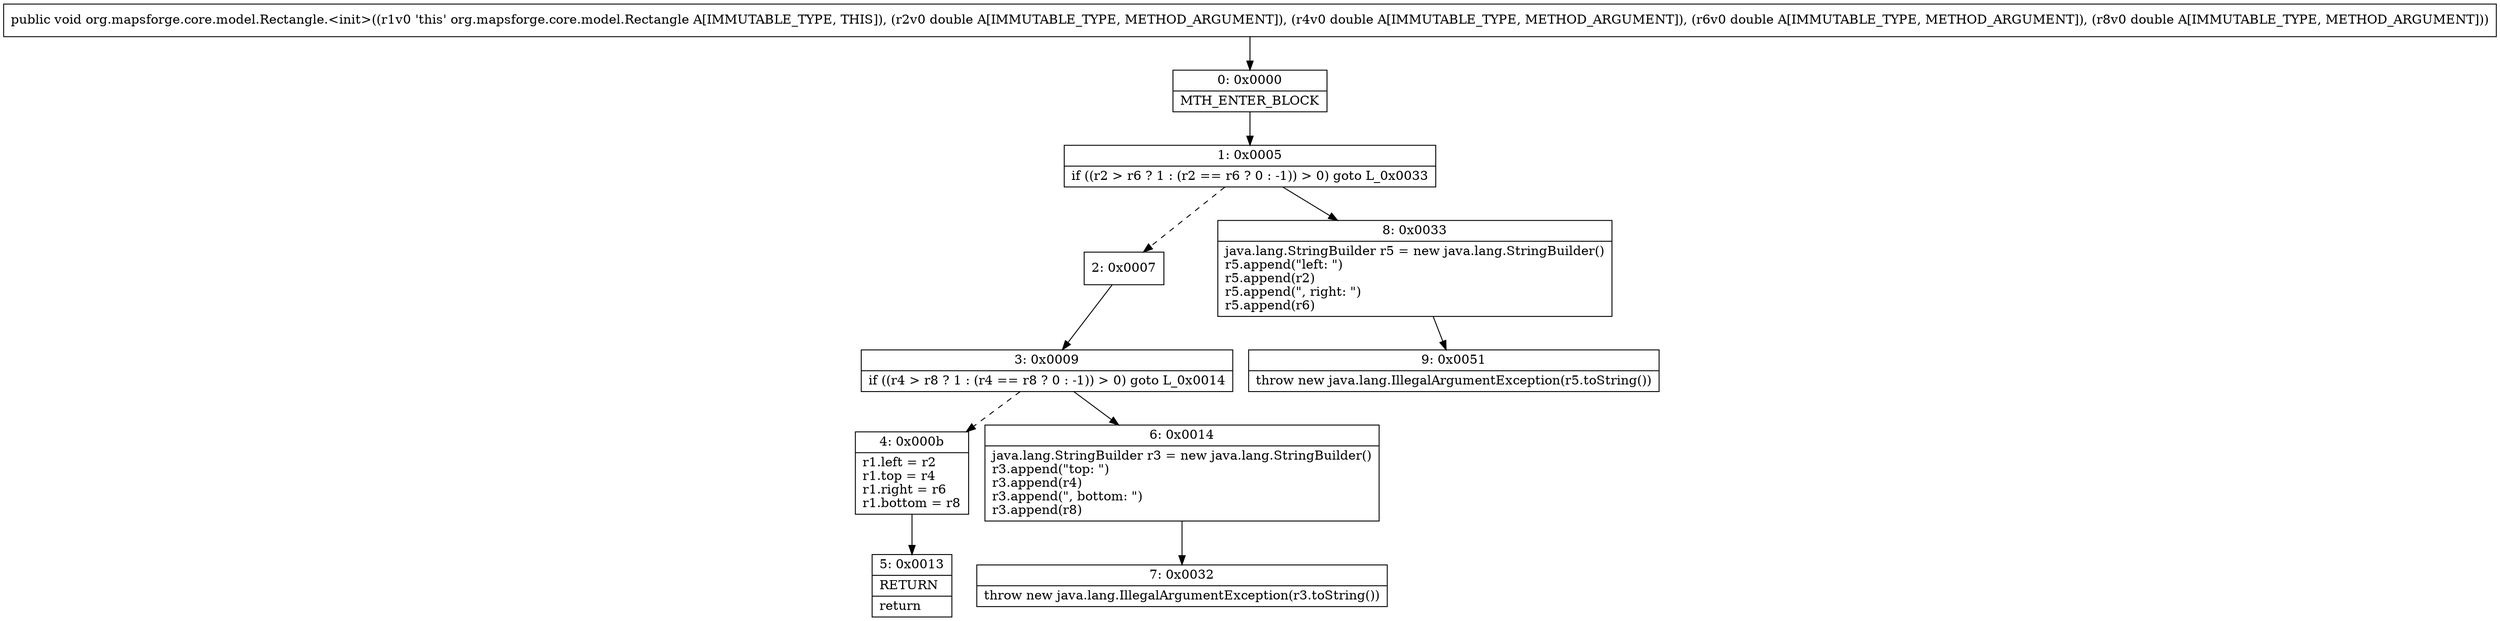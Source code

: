digraph "CFG fororg.mapsforge.core.model.Rectangle.\<init\>(DDDD)V" {
Node_0 [shape=record,label="{0\:\ 0x0000|MTH_ENTER_BLOCK\l}"];
Node_1 [shape=record,label="{1\:\ 0x0005|if ((r2 \> r6 ? 1 : (r2 == r6 ? 0 : \-1)) \> 0) goto L_0x0033\l}"];
Node_2 [shape=record,label="{2\:\ 0x0007}"];
Node_3 [shape=record,label="{3\:\ 0x0009|if ((r4 \> r8 ? 1 : (r4 == r8 ? 0 : \-1)) \> 0) goto L_0x0014\l}"];
Node_4 [shape=record,label="{4\:\ 0x000b|r1.left = r2\lr1.top = r4\lr1.right = r6\lr1.bottom = r8\l}"];
Node_5 [shape=record,label="{5\:\ 0x0013|RETURN\l|return\l}"];
Node_6 [shape=record,label="{6\:\ 0x0014|java.lang.StringBuilder r3 = new java.lang.StringBuilder()\lr3.append(\"top: \")\lr3.append(r4)\lr3.append(\", bottom: \")\lr3.append(r8)\l}"];
Node_7 [shape=record,label="{7\:\ 0x0032|throw new java.lang.IllegalArgumentException(r3.toString())\l}"];
Node_8 [shape=record,label="{8\:\ 0x0033|java.lang.StringBuilder r5 = new java.lang.StringBuilder()\lr5.append(\"left: \")\lr5.append(r2)\lr5.append(\", right: \")\lr5.append(r6)\l}"];
Node_9 [shape=record,label="{9\:\ 0x0051|throw new java.lang.IllegalArgumentException(r5.toString())\l}"];
MethodNode[shape=record,label="{public void org.mapsforge.core.model.Rectangle.\<init\>((r1v0 'this' org.mapsforge.core.model.Rectangle A[IMMUTABLE_TYPE, THIS]), (r2v0 double A[IMMUTABLE_TYPE, METHOD_ARGUMENT]), (r4v0 double A[IMMUTABLE_TYPE, METHOD_ARGUMENT]), (r6v0 double A[IMMUTABLE_TYPE, METHOD_ARGUMENT]), (r8v0 double A[IMMUTABLE_TYPE, METHOD_ARGUMENT])) }"];
MethodNode -> Node_0;
Node_0 -> Node_1;
Node_1 -> Node_2[style=dashed];
Node_1 -> Node_8;
Node_2 -> Node_3;
Node_3 -> Node_4[style=dashed];
Node_3 -> Node_6;
Node_4 -> Node_5;
Node_6 -> Node_7;
Node_8 -> Node_9;
}

